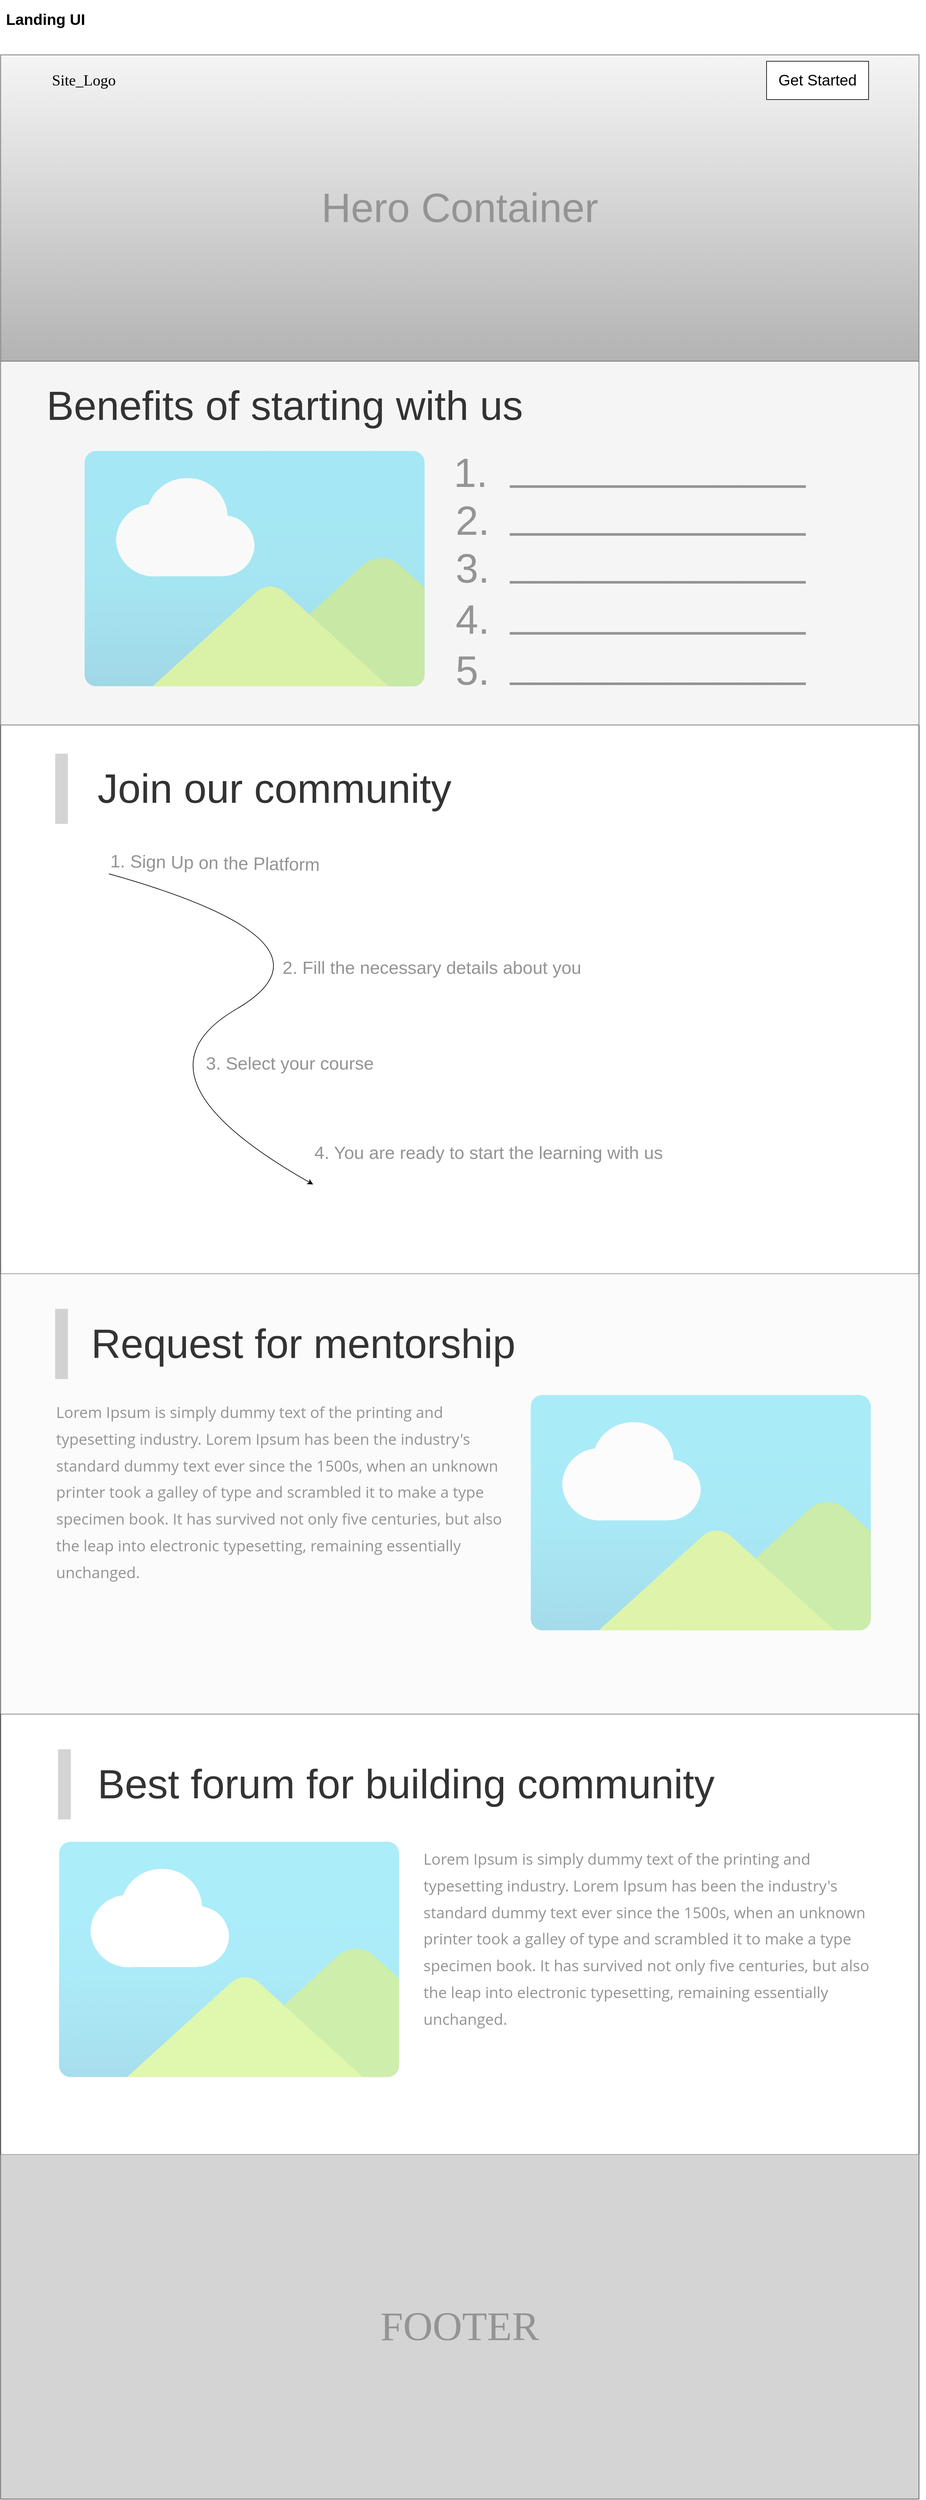 <mxfile version="16.5.3" type="github">
  <diagram id="KhIOYPVDI-kdsMyu1REt" name="Page-1">
    <mxGraphModel dx="3389" dy="711" grid="1" gridSize="10" guides="1" tooltips="1" connect="1" arrows="1" fold="1" page="1" pageScale="1" pageWidth="827" pageHeight="1169" background="none" math="0" shadow="0">
      <root>
        <mxCell id="0" />
        <mxCell id="1" parent="0" />
        <mxCell id="VZ8utnbKU7c9dELLdY8u-3" value="" style="rounded=0;whiteSpace=wrap;html=1;direction=east;" parent="1" vertex="1">
          <mxGeometry x="40" y="1320" width="1440" height="3830" as="geometry" />
        </mxCell>
        <mxCell id="VZ8utnbKU7c9dELLdY8u-42" value="" style="rounded=0;whiteSpace=wrap;html=1;labelBorderColor=none;fontSize=28;fontColor=#FFFFFF;opacity=40;" parent="1" vertex="1">
          <mxGeometry x="40" y="2370" width="1440" height="860" as="geometry" />
        </mxCell>
        <mxCell id="VZ8utnbKU7c9dELLdY8u-2" value="&lt;h1&gt;Landing UI&lt;/h1&gt;" style="text;html=1;align=center;verticalAlign=middle;resizable=0;points=[];autosize=1;strokeColor=none;fillColor=none;" parent="1" vertex="1">
          <mxGeometry x="40" y="1240" width="140" height="50" as="geometry" />
        </mxCell>
        <mxCell id="VZ8utnbKU7c9dELLdY8u-4" value="&lt;font style=&quot;font-size: 64px&quot; color=&quot;#949494&quot;&gt;Hero Container&lt;/font&gt;" style="rounded=0;whiteSpace=wrap;html=1;fillColor=#f5f5f5;strokeColor=#666666;gradientColor=#b3b3b3;" parent="1" vertex="1">
          <mxGeometry x="40" y="1320" width="1440" height="480" as="geometry" />
        </mxCell>
        <mxCell id="VZ8utnbKU7c9dELLdY8u-7" value="&lt;font style=&quot;font-size: 24px&quot;&gt;Get Started&lt;/font&gt;" style="rounded=0;whiteSpace=wrap;html=1;labelBorderColor=none;" parent="1" vertex="1">
          <mxGeometry x="1241" y="1330" width="160" height="60" as="geometry" />
        </mxCell>
        <mxCell id="VZ8utnbKU7c9dELLdY8u-8" value="Site_Logo" style="text;html=1;align=center;verticalAlign=middle;resizable=0;points=[];autosize=1;strokeColor=none;fillColor=none;fontSize=24;fontFamily=Comic Sans MS;" parent="1" vertex="1">
          <mxGeometry x="105" y="1345" width="130" height="30" as="geometry" />
        </mxCell>
        <mxCell id="VZ8utnbKU7c9dELLdY8u-12" value="" style="rounded=0;whiteSpace=wrap;html=1;labelBorderColor=none;fontSize=64;fillColor=#f5f5f5;strokeColor=#666666;fontColor=#333333;" parent="1" vertex="1">
          <mxGeometry x="40" y="1800" width="1440" height="570" as="geometry" />
        </mxCell>
        <mxCell id="VZ8utnbKU7c9dELLdY8u-13" value="&lt;font color=&quot;#333333&quot;&gt;Benefits of starting with us&lt;/font&gt;" style="text;html=1;strokeColor=none;fillColor=none;align=left;verticalAlign=middle;whiteSpace=wrap;rounded=0;labelBorderColor=none;fontSize=64;fontColor=#C9C9C9;" parent="1" vertex="1">
          <mxGeometry x="110" y="1830" width="920" height="80" as="geometry" />
        </mxCell>
        <mxCell id="VZ8utnbKU7c9dELLdY8u-14" value="&lt;font color=&quot;#949494&quot;&gt;1.&amp;nbsp;&lt;/font&gt;" style="text;html=1;strokeColor=none;fillColor=none;align=center;verticalAlign=middle;whiteSpace=wrap;rounded=0;labelBorderColor=none;fontSize=64;fontColor=#333333;" parent="1" vertex="1">
          <mxGeometry x="755.5" y="1960" width="60" height="30" as="geometry" />
        </mxCell>
        <mxCell id="VZ8utnbKU7c9dELLdY8u-15" value="&lt;font color=&quot;#949494&quot;&gt;2.&lt;/font&gt;" style="text;html=1;strokeColor=none;fillColor=none;align=center;verticalAlign=middle;whiteSpace=wrap;rounded=0;labelBorderColor=none;fontSize=64;fontColor=#333333;" parent="1" vertex="1">
          <mxGeometry x="750" y="2035" width="60" height="30" as="geometry" />
        </mxCell>
        <mxCell id="VZ8utnbKU7c9dELLdY8u-16" value="&lt;font color=&quot;#949494&quot;&gt;3.&lt;/font&gt;" style="text;html=1;strokeColor=none;fillColor=none;align=center;verticalAlign=middle;whiteSpace=wrap;rounded=0;labelBorderColor=none;fontSize=64;fontColor=#333333;" parent="1" vertex="1">
          <mxGeometry x="750" y="2110" width="60" height="30" as="geometry" />
        </mxCell>
        <mxCell id="VZ8utnbKU7c9dELLdY8u-18" value="&lt;font color=&quot;#949494&quot;&gt;4.&lt;/font&gt;" style="text;html=1;strokeColor=none;fillColor=none;align=center;verticalAlign=middle;whiteSpace=wrap;rounded=0;labelBorderColor=none;fontSize=64;fontColor=#333333;" parent="1" vertex="1">
          <mxGeometry x="750" y="2190" width="60" height="30" as="geometry" />
        </mxCell>
        <mxCell id="VZ8utnbKU7c9dELLdY8u-19" value="5." style="text;html=1;strokeColor=none;fillColor=none;align=center;verticalAlign=middle;whiteSpace=wrap;rounded=0;labelBorderColor=none;fontSize=64;fontColor=#949494;" parent="1" vertex="1">
          <mxGeometry x="750" y="2270" width="60" height="30" as="geometry" />
        </mxCell>
        <mxCell id="VZ8utnbKU7c9dELLdY8u-24" value="" style="aspect=fixed;html=1;points=[];align=center;image;fontSize=12;image=img/lib/azure2/general/Image.svg;labelBorderColor=none;fontColor=#949494;opacity=40;" parent="1" vertex="1">
          <mxGeometry x="170" y="1940.62" width="536.35" height="368.75" as="geometry" />
        </mxCell>
        <mxCell id="VZ8utnbKU7c9dELLdY8u-29" value="_____________" style="text;html=1;align=center;verticalAlign=middle;resizable=0;points=[];autosize=1;strokeColor=none;fillColor=none;fontSize=64;fontColor=#949494;" parent="1" vertex="1">
          <mxGeometry x="830" y="1924" width="480" height="80" as="geometry" />
        </mxCell>
        <mxCell id="VZ8utnbKU7c9dELLdY8u-30" value="_____________" style="text;html=1;align=center;verticalAlign=middle;resizable=0;points=[];autosize=1;strokeColor=none;fillColor=none;fontSize=64;fontColor=#949494;" parent="1" vertex="1">
          <mxGeometry x="830" y="1999" width="480" height="80" as="geometry" />
        </mxCell>
        <mxCell id="VZ8utnbKU7c9dELLdY8u-31" value="_____________" style="text;html=1;align=center;verticalAlign=middle;resizable=0;points=[];autosize=1;strokeColor=none;fillColor=none;fontSize=64;fontColor=#949494;" parent="1" vertex="1">
          <mxGeometry x="830" y="2074" width="480" height="80" as="geometry" />
        </mxCell>
        <mxCell id="VZ8utnbKU7c9dELLdY8u-32" value="_____________" style="text;html=1;align=center;verticalAlign=middle;resizable=0;points=[];autosize=1;strokeColor=none;fillColor=none;fontSize=64;fontColor=#949494;" parent="1" vertex="1">
          <mxGeometry x="830" y="2154" width="480" height="80" as="geometry" />
        </mxCell>
        <mxCell id="VZ8utnbKU7c9dELLdY8u-33" value="_____________" style="text;html=1;align=center;verticalAlign=middle;resizable=0;points=[];autosize=1;strokeColor=none;fillColor=none;fontSize=64;fontColor=#949494;" parent="1" vertex="1">
          <mxGeometry x="830" y="2233.37" width="480" height="80" as="geometry" />
        </mxCell>
        <mxCell id="VZ8utnbKU7c9dELLdY8u-34" value="&lt;font color=&quot;#333333&quot;&gt;Join our community&lt;/font&gt;" style="text;html=1;strokeColor=none;fillColor=none;align=left;verticalAlign=middle;whiteSpace=wrap;rounded=0;labelBorderColor=none;fontSize=64;fontColor=#C9C9C9;" parent="1" vertex="1">
          <mxGeometry x="190" y="2430" width="920" height="80" as="geometry" />
        </mxCell>
        <mxCell id="VZ8utnbKU7c9dELLdY8u-35" value="" style="curved=1;endArrow=classic;html=1;rounded=0;fontSize=28;fontColor=#949494;entryX=0;entryY=1;entryDx=0;entryDy=0;exitX=0;exitY=0.75;exitDx=0;exitDy=0;align=left;" parent="1" source="VZ8utnbKU7c9dELLdY8u-36" target="VZ8utnbKU7c9dELLdY8u-40" edge="1">
          <mxGeometry width="50" height="50" relative="1" as="geometry">
            <mxPoint x="480.56" y="2970.29" as="sourcePoint" />
            <mxPoint x="230.0" y="2600.28" as="targetPoint" />
            <Array as="points">
              <mxPoint x="590" y="2710" />
              <mxPoint x="230" y="2920" />
            </Array>
          </mxGeometry>
        </mxCell>
        <mxCell id="VZ8utnbKU7c9dELLdY8u-36" value="1. Sign Up on the Platform" style="text;html=1;strokeColor=none;fillColor=none;align=left;verticalAlign=middle;whiteSpace=wrap;rounded=0;labelBorderColor=none;fontSize=28;fontColor=#949494;opacity=40;rotation=1;" parent="1" vertex="1">
          <mxGeometry x="210" y="2550" width="770" height="80" as="geometry" />
        </mxCell>
        <mxCell id="VZ8utnbKU7c9dELLdY8u-37" value="2. Fill the necessary details about you" style="text;html=1;strokeColor=none;fillColor=none;align=left;verticalAlign=middle;whiteSpace=wrap;rounded=0;labelBorderColor=none;fontSize=28;fontColor=#949494;opacity=40;" parent="1" vertex="1">
          <mxGeometry x="480" y="2710" width="926" height="80" as="geometry" />
        </mxCell>
        <mxCell id="VZ8utnbKU7c9dELLdY8u-39" value="3. Select your course" style="text;html=1;strokeColor=none;fillColor=none;align=left;verticalAlign=middle;whiteSpace=wrap;rounded=0;labelBorderColor=none;fontSize=28;fontColor=#949494;opacity=40;" parent="1" vertex="1">
          <mxGeometry x="360" y="2850" width="770" height="100" as="geometry" />
        </mxCell>
        <mxCell id="VZ8utnbKU7c9dELLdY8u-40" value="4. You are ready to start the learning with us" style="text;html=1;strokeColor=none;fillColor=none;align=left;verticalAlign=middle;whiteSpace=wrap;rounded=0;labelBorderColor=none;fontSize=28;fontColor=#949494;opacity=40;" parent="1" vertex="1">
          <mxGeometry x="530" y="2990" width="910" height="100" as="geometry" />
        </mxCell>
        <mxCell id="VZ8utnbKU7c9dELLdY8u-43" value="" style="rounded=0;whiteSpace=wrap;html=1;labelBorderColor=none;fontSize=28;fontColor=#333333;opacity=40;fillColor=#f5f5f5;strokeColor=#666666;" parent="1" vertex="1">
          <mxGeometry x="40" y="3230" width="1440" height="690" as="geometry" />
        </mxCell>
        <mxCell id="VZ8utnbKU7c9dELLdY8u-44" value="&lt;font color=&quot;#333333&quot;&gt;Request for mentorship&lt;/font&gt;" style="text;html=1;strokeColor=none;fillColor=none;align=left;verticalAlign=middle;whiteSpace=wrap;rounded=0;labelBorderColor=none;fontSize=64;fontColor=#C9C9C9;" parent="1" vertex="1">
          <mxGeometry x="180" y="3300" width="1300" height="80" as="geometry" />
        </mxCell>
        <mxCell id="VZ8utnbKU7c9dELLdY8u-45" value="" style="aspect=fixed;html=1;points=[];align=center;image;fontSize=12;image=img/lib/azure2/general/Image.svg;labelBorderColor=none;fontColor=#949494;opacity=40;" parent="1" vertex="1">
          <mxGeometry x="869.65" y="3420" width="536.35" height="368.75" as="geometry" />
        </mxCell>
        <mxCell id="VZ8utnbKU7c9dELLdY8u-47" value="&lt;div style=&quot;text-align: left ; font-size: 24px&quot;&gt;&lt;font color=&quot;#949494&quot; style=&quot;line-height: 1.7&quot;&gt;&lt;span style=&quot;margin: 0px ; padding: 0px ; font-family: &amp;#34;open sans&amp;#34; , &amp;#34;arial&amp;#34; , sans-serif ; text-align: justify&quot;&gt;Lorem Ipsum&lt;/span&gt;&lt;span style=&quot;font-family: &amp;#34;open sans&amp;#34; , &amp;#34;arial&amp;#34; , sans-serif&quot;&gt;&amp;nbsp;is simply dummy text of the printing and typesetting industry. Lorem Ipsum has been the industry&#39;s standard dummy text ever since the 1500s, when an unknown printer took a galley of type and scrambled it to make a type specimen book. It has survived not only five centuries, but also the leap into electronic typesetting, remaining essentially unchanged.&amp;nbsp;&lt;/span&gt;&lt;/font&gt;&lt;/div&gt;" style="text;html=1;align=center;verticalAlign=top;whiteSpace=wrap;rounded=0;labelBorderColor=none;fontSize=28;opacity=40;fillColor=none;" parent="1" vertex="1">
          <mxGeometry x="125.5" y="3420" width="704.5" height="270" as="geometry" />
        </mxCell>
        <mxCell id="VZ8utnbKU7c9dELLdY8u-48" value="" style="rounded=0;whiteSpace=wrap;html=1;labelBorderColor=none;fontSize=28;opacity=40;fillColor=none;" parent="1" vertex="1">
          <mxGeometry x="40" y="3920" width="1440" height="690" as="geometry" />
        </mxCell>
        <mxCell id="VZ8utnbKU7c9dELLdY8u-49" value="&lt;font color=&quot;#333333&quot;&gt;Best forum for building community&lt;/font&gt;" style="text;html=1;strokeColor=none;fillColor=none;align=left;verticalAlign=middle;whiteSpace=wrap;rounded=0;labelBorderColor=none;fontSize=64;fontColor=#C9C9C9;" parent="1" vertex="1">
          <mxGeometry x="190" y="3990" width="1300" height="80" as="geometry" />
        </mxCell>
        <mxCell id="VZ8utnbKU7c9dELLdY8u-50" value="" style="aspect=fixed;html=1;points=[];align=center;image;fontSize=12;image=img/lib/azure2/general/Image.svg;labelBorderColor=none;fontColor=#949494;opacity=40;" parent="1" vertex="1">
          <mxGeometry x="130" y="4120" width="536.35" height="368.75" as="geometry" />
        </mxCell>
        <mxCell id="VZ8utnbKU7c9dELLdY8u-51" value="&lt;div style=&quot;text-align: left ; font-size: 24px&quot;&gt;&lt;font color=&quot;#949494&quot; style=&quot;line-height: 1.7&quot;&gt;&lt;span style=&quot;margin: 0px ; padding: 0px ; font-family: &amp;#34;open sans&amp;#34; , &amp;#34;arial&amp;#34; , sans-serif ; text-align: justify&quot;&gt;Lorem Ipsum&lt;/span&gt;&lt;span style=&quot;font-family: &amp;#34;open sans&amp;#34; , &amp;#34;arial&amp;#34; , sans-serif&quot;&gt;&amp;nbsp;is simply dummy text of the printing and typesetting industry. Lorem Ipsum has been the industry&#39;s standard dummy text ever since the 1500s, when an unknown printer took a galley of type and scrambled it to make a type specimen book. It has survived not only five centuries, but also the leap into electronic typesetting, remaining essentially unchanged.&amp;nbsp;&lt;/span&gt;&lt;/font&gt;&lt;/div&gt;" style="text;html=1;align=center;verticalAlign=top;whiteSpace=wrap;rounded=0;labelBorderColor=none;fontSize=28;opacity=40;fillColor=none;" parent="1" vertex="1">
          <mxGeometry x="701.5" y="4120" width="704.5" height="270" as="geometry" />
        </mxCell>
        <mxCell id="VZ8utnbKU7c9dELLdY8u-52" value="" style="rounded=0;whiteSpace=wrap;html=1;labelBackgroundColor=none;labelBorderColor=none;fontSize=24;fontColor=#949494;fillColor=#949494;opacity=40;strokeColor=none;" parent="1" vertex="1">
          <mxGeometry x="125.5" y="3285" width="20" height="110" as="geometry" />
        </mxCell>
        <mxCell id="VZ8utnbKU7c9dELLdY8u-53" value="" style="rounded=0;whiteSpace=wrap;html=1;labelBackgroundColor=none;labelBorderColor=none;fontSize=24;fontColor=#949494;fillColor=#949494;opacity=40;strokeColor=none;" parent="1" vertex="1">
          <mxGeometry x="130" y="3975" width="20" height="110" as="geometry" />
        </mxCell>
        <mxCell id="VZ8utnbKU7c9dELLdY8u-54" value="" style="rounded=0;whiteSpace=wrap;html=1;labelBackgroundColor=none;labelBorderColor=none;fontSize=24;fontColor=#949494;fillColor=#949494;opacity=40;strokeColor=none;" parent="1" vertex="1">
          <mxGeometry x="125.5" y="2415" width="20" height="110" as="geometry" />
        </mxCell>
        <mxCell id="VZ8utnbKU7c9dELLdY8u-55" value="&lt;font style=&quot;font-size: 64px&quot;&gt;FOOTER&lt;/font&gt;" style="rounded=0;whiteSpace=wrap;html=1;labelBackgroundColor=none;labelBorderColor=none;fontFamily=Comic Sans MS;fontSize=24;fontColor=#949494;strokeColor=#999999;fillColor=#949494;opacity=40;" parent="1" vertex="1">
          <mxGeometry x="40" y="4610" width="1440" height="540" as="geometry" />
        </mxCell>
      </root>
    </mxGraphModel>
  </diagram>
</mxfile>
